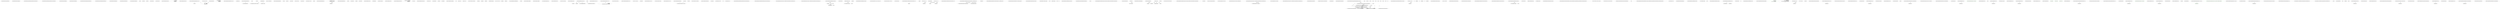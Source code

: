 digraph  {
m1_6 [cluster="Humanizer.Localisation.Formatters.IFormatter.TimeSpanHumanize_Zero()", file="IFormatter.cs", label="Entry Humanizer.Localisation.Formatters.IFormatter.TimeSpanHumanize_Zero()", span="34-34"];
m1_7 [cluster="Humanizer.Localisation.Formatters.IFormatter.TimeSpanHumanize_Zero()", file="IFormatter.cs", label="Exit Humanizer.Localisation.Formatters.IFormatter.TimeSpanHumanize_Zero()", span="34-34"];
m1_4 [cluster="Humanizer.Localisation.Formatters.IFormatter.DateHumanize(Humanizer.Localisation.TimeUnit, Humanizer.Localisation.Tense, int)", file="IFormatter.cs", label="Entry Humanizer.Localisation.Formatters.IFormatter.DateHumanize(Humanizer.Localisation.TimeUnit, Humanizer.Localisation.Tense, int)", span="28-28"];
m1_5 [cluster="Humanizer.Localisation.Formatters.IFormatter.DateHumanize(Humanizer.Localisation.TimeUnit, Humanizer.Localisation.Tense, int)", file="IFormatter.cs", label="Exit Humanizer.Localisation.Formatters.IFormatter.DateHumanize(Humanizer.Localisation.TimeUnit, Humanizer.Localisation.Tense, int)", span="28-28"];
m1_0 [cluster="Humanizer.Localisation.Formatters.IFormatter.DateHumanize_Now()", file="IFormatter.cs", label="Entry Humanizer.Localisation.Formatters.IFormatter.DateHumanize_Now()", span="13-13"];
m1_1 [cluster="Humanizer.Localisation.Formatters.IFormatter.DateHumanize_Now()", file="IFormatter.cs", label="Exit Humanizer.Localisation.Formatters.IFormatter.DateHumanize_Now()", span="13-13"];
m1_8 [cluster="Humanizer.Localisation.Formatters.IFormatter.TimeSpanHumanize(Humanizer.Localisation.TimeUnit, int)", file="IFormatter.cs", label="Entry Humanizer.Localisation.Formatters.IFormatter.TimeSpanHumanize(Humanizer.Localisation.TimeUnit, int)", span="42-42"];
m1_9 [cluster="Humanizer.Localisation.Formatters.IFormatter.TimeSpanHumanize(Humanizer.Localisation.TimeUnit, int)", file="IFormatter.cs", label="Exit Humanizer.Localisation.Formatters.IFormatter.TimeSpanHumanize(Humanizer.Localisation.TimeUnit, int)", span="42-42"];
m1_2 [cluster="Humanizer.Localisation.Formatters.IFormatter.DateHumanize_Never()", file="IFormatter.cs", label="Entry Humanizer.Localisation.Formatters.IFormatter.DateHumanize_Never()", span="19-19"];
m1_3 [cluster="Humanizer.Localisation.Formatters.IFormatter.DateHumanize_Never()", file="IFormatter.cs", label="Exit Humanizer.Localisation.Formatters.IFormatter.DateHumanize_Never()", span="19-19"];
m2_37 [cluster="System.ArgumentNullException.ArgumentNullException(string)", file="MetricNumeralExtensions.cs", label="Entry System.ArgumentNullException.ArgumentNullException(string)", span="0-0"];
m2_38 [cluster="string.Trim()", file="MetricNumeralExtensions.cs", label="Entry string.Trim()", span="0-0"];
m2_47 [cluster="double.Parse(string)", file="MetricNumeralExtensions.cs", label="Entry double.Parse(string)", span="0-0"];
m2_24 [cluster="double.ToString()", file="MetricNumeralExtensions.cs", label="Entry double.ToString()", span="0-0"];
m2_81 [cluster="System.Math.Round(double, int)", file="MetricNumeralExtensions.cs", label="Entry System.Math.Round(double, int)", span="0-0"];
m2_5 [cluster="System.Math.Pow(double, double)", file="MetricNumeralExtensions.cs", label="Entry System.Math.Pow(double, double)", span="0-0"];
m2_11 [cluster="Humanizer.MetricNumeralExtensions.BuildNumber(string, char)", file="MetricNumeralExtensions.cs", label="Entry Humanizer.MetricNumeralExtensions.BuildNumber(string, char)", span="169-169"];
m2_43 [cluster="Humanizer.MetricNumeralExtensions.BuildNumber(string, char)", file="MetricNumeralExtensions.cs", label="return char.IsLetter(last)\r\n				? BuildMetricNumber(input, last)\r\n				: double.Parse(input);", span="171-173"];
m2_44 [cluster="Humanizer.MetricNumeralExtensions.BuildNumber(string, char)", file="MetricNumeralExtensions.cs", label="Exit Humanizer.MetricNumeralExtensions.BuildNumber(string, char)", span="169-169"];
m2_74 [cluster="Humanizer.MetricNumeralExtensions.BuildMetricRepresentation(double, int, bool, bool, int?)", file="MetricNumeralExtensions.cs", label="Entry Humanizer.MetricNumeralExtensions.BuildMetricRepresentation(double, int, bool, bool, int?)", span="228-228"];
m2_75 [cluster="Humanizer.MetricNumeralExtensions.BuildMetricRepresentation(double, int, bool, bool, int?)", file="MetricNumeralExtensions.cs", label="var number = input * Math.Pow(1000, -exponent)", span="230-230"];
m2_76 [cluster="Humanizer.MetricNumeralExtensions.BuildMetricRepresentation(double, int, bool, bool, int?)", file="MetricNumeralExtensions.cs", label="decimals.HasValue", span="231-231"];
m2_77 [cluster="Humanizer.MetricNumeralExtensions.BuildMetricRepresentation(double, int, bool, bool, int?)", file="MetricNumeralExtensions.cs", label="number = Math.Round(number, decimals.Value)", span="232-232"];
m2_78 [cluster="Humanizer.MetricNumeralExtensions.BuildMetricRepresentation(double, int, bool, bool, int?)", file="MetricNumeralExtensions.cs", label="var symbol = Math.Sign(exponent) == 1\r\n				? Symbols[0][exponent - 1]\r\n				: Symbols[1][-exponent - 1]", span="233-235"];
m2_79 [cluster="Humanizer.MetricNumeralExtensions.BuildMetricRepresentation(double, int, bool, bool, int?)", file="MetricNumeralExtensions.cs", label="return number\r\n				+ (hasSpace ? '' '' : string.Empty)\r\n				+ GetUnit(symbol, useSymbol);", span="236-238"];
m2_80 [cluster="Humanizer.MetricNumeralExtensions.BuildMetricRepresentation(double, int, bool, bool, int?)", file="MetricNumeralExtensions.cs", label="Exit Humanizer.MetricNumeralExtensions.BuildMetricRepresentation(double, int, bool, bool, int?)", span="228-228"];
m2_42 [cluster="string.Replace(string, string)", file="MetricNumeralExtensions.cs", label="Entry string.Replace(string, string)", span="0-0"];
m2_10 [cluster="Humanizer.MetricNumeralExtensions.CleanRepresentation(string)", file="MetricNumeralExtensions.cs", label="Entry Humanizer.MetricNumeralExtensions.CleanRepresentation(string)", span="150-150"];
m2_29 [cluster="Humanizer.MetricNumeralExtensions.CleanRepresentation(string)", file="MetricNumeralExtensions.cs", label="input == null", span="152-152"];
m2_30 [cluster="Humanizer.MetricNumeralExtensions.CleanRepresentation(string)", file="MetricNumeralExtensions.cs", label="throw new ArgumentNullException(nameof(input));", span="153-153"];
m2_31 [cluster="Humanizer.MetricNumeralExtensions.CleanRepresentation(string)", file="MetricNumeralExtensions.cs", label="input = input.Trim()", span="155-155"];
m2_32 [cluster="Humanizer.MetricNumeralExtensions.CleanRepresentation(string)", file="MetricNumeralExtensions.cs", label="input = ReplaceNameBySymbol(input)", span="156-156"];
m2_33 [cluster="Humanizer.MetricNumeralExtensions.CleanRepresentation(string)", file="MetricNumeralExtensions.cs", label="input.Length == 0 || input.IsInvalidMetricNumeral()", span="157-157"];
m2_34 [cluster="Humanizer.MetricNumeralExtensions.CleanRepresentation(string)", file="MetricNumeralExtensions.cs", label="throw new ArgumentException(''Empty or invalid Metric string.'', nameof(input));", span="158-158"];
m2_35 [cluster="Humanizer.MetricNumeralExtensions.CleanRepresentation(string)", file="MetricNumeralExtensions.cs", label="return input.Replace('' '', string.Empty);", span="160-160"];
m2_36 [cluster="Humanizer.MetricNumeralExtensions.CleanRepresentation(string)", file="MetricNumeralExtensions.cs", label="Exit Humanizer.MetricNumeralExtensions.CleanRepresentation(string)", span="150-150"];
m2_101 [cluster="Unk.TryParse", file="MetricNumeralExtensions.cs", label="Entry Unk.TryParse", span=""];
m2_53 [cluster="string.Remove(int)", file="MetricNumeralExtensions.cs", label="Entry string.Remove(int)", span="0-0"];
m2_70 [cluster="System.Math.Abs(double)", file="MetricNumeralExtensions.cs", label="Entry System.Math.Abs(double)", span="0-0"];
m2_55 [cluster="System.Func<T, TResult>.Invoke(T)", file="MetricNumeralExtensions.cs", label="Entry System.Func<T, TResult>.Invoke(T)", span="0-0"];
m2_71 [cluster="System.Math.Log10(double)", file="MetricNumeralExtensions.cs", label="Entry System.Math.Log10(double)", span="0-0"];
m2_54 [cluster="System.Collections.Generic.List<T>.Contains(T)", file="MetricNumeralExtensions.cs", label="Entry System.Collections.Generic.List<T>.Contains(T)", span="0-0"];
m2_27 [cluster="Unk.nameof", file="MetricNumeralExtensions.cs", label="Entry Unk.nameof", span=""];
m2_39 [cluster="Humanizer.MetricNumeralExtensions.ReplaceNameBySymbol(string)", file="MetricNumeralExtensions.cs", label="Entry Humanizer.MetricNumeralExtensions.ReplaceNameBySymbol(string)", span="197-197"];
m2_60 [cluster="Humanizer.MetricNumeralExtensions.ReplaceNameBySymbol(string)", file="MetricNumeralExtensions.cs", label="return Names.Aggregate(input, (current, name) =>\r\n				current.Replace(name.Value, name.Key.ToString()));", span="199-200"];
m2_61 [cluster="Humanizer.MetricNumeralExtensions.ReplaceNameBySymbol(string)", file="MetricNumeralExtensions.cs", label="Exit Humanizer.MetricNumeralExtensions.ReplaceNameBySymbol(string)", span="197-197"];
m2_66 [cluster="char.ToString()", file="MetricNumeralExtensions.cs", label="Entry char.ToString()", span="0-0"];
m2_72 [cluster="System.Math.Floor(double)", file="MetricNumeralExtensions.cs", label="Entry System.Math.Floor(double)", span="0-0"];
m2_62 [cluster="Unk.Aggregate", file="MetricNumeralExtensions.cs", label="Entry Unk.Aggregate", span=""];
m2_90 [cluster="System.Math.Sign(double)", file="MetricNumeralExtensions.cs", label="Entry System.Math.Sign(double)", span="0-0"];
m2_6 [cluster="Humanizer.MetricNumeralExtensions.FromMetric(string)", file="MetricNumeralExtensions.cs", label="Entry Humanizer.MetricNumeralExtensions.FromMetric(string)", span="86-86"];
m2_7 [cluster="Humanizer.MetricNumeralExtensions.FromMetric(string)", file="MetricNumeralExtensions.cs", label="input = CleanRepresentation(input)", span="88-88"];
m2_8 [cluster="Humanizer.MetricNumeralExtensions.FromMetric(string)", file="MetricNumeralExtensions.cs", label="return BuildNumber(input, input[input.Length - 1]);", span="89-89"];
m2_9 [cluster="Humanizer.MetricNumeralExtensions.FromMetric(string)", file="MetricNumeralExtensions.cs", label="Exit Humanizer.MetricNumeralExtensions.FromMetric(string)", span="86-86"];
m2_46 [cluster="Humanizer.MetricNumeralExtensions.BuildMetricNumber(string, char)", file="MetricNumeralExtensions.cs", label="Entry Humanizer.MetricNumeralExtensions.BuildMetricNumber(string, char)", span="182-182"];
m2_50 [cluster="Humanizer.MetricNumeralExtensions.BuildMetricNumber(string, char)", file="MetricNumeralExtensions.cs", label="var exponent = Math.Pow(10, Symbols[0].Contains(last)\r\n				? getExponent(Symbols[0])\r\n				: -getExponent(Symbols[1]))", span="186-188"];
m2_51 [cluster="Humanizer.MetricNumeralExtensions.BuildMetricNumber(string, char)", file="MetricNumeralExtensions.cs", label="return number * exponent;", span="189-189"];
m2_52 [cluster="Humanizer.MetricNumeralExtensions.BuildMetricNumber(string, char)", file="MetricNumeralExtensions.cs", label="Exit Humanizer.MetricNumeralExtensions.BuildMetricNumber(string, char)", span="182-182"];
m2_15 [cluster="double.ToMetric(bool, bool, int?)", file="MetricNumeralExtensions.cs", label="Entry double.ToMetric(bool, bool, int?)", span="135-135"];
m2_40 [cluster="string.IsInvalidMetricNumeral()", file="MetricNumeralExtensions.cs", label="Entry string.IsInvalidMetricNumeral()", span="275-275"];
m2_45 [cluster="char.IsLetter(char)", file="MetricNumeralExtensions.cs", label="Entry char.IsLetter(char)", span="0-0"];
m2_25 [cluster="double.IsOutOfRange()", file="MetricNumeralExtensions.cs", label="Entry double.IsOutOfRange()", span="257-257"];
m2_0 [cluster="Humanizer.MetricNumeralExtensions.MetricNumeralExtensions()", file="MetricNumeralExtensions.cs", label="Entry Humanizer.MetricNumeralExtensions.MetricNumeralExtensions()", span="38-38"];
m2_1 [cluster="Humanizer.MetricNumeralExtensions.MetricNumeralExtensions()", file="MetricNumeralExtensions.cs", label="int limit = 27", span="40-40"];
m2_2 [cluster="Humanizer.MetricNumeralExtensions.MetricNumeralExtensions()", file="MetricNumeralExtensions.cs", label="BigLimit = Math.Pow(10, limit)", span="41-41"];
m2_3 [cluster="Humanizer.MetricNumeralExtensions.MetricNumeralExtensions()", file="MetricNumeralExtensions.cs", label="SmallLimit = Math.Pow(10, -limit)", span="42-42"];
m2_4 [cluster="Humanizer.MetricNumeralExtensions.MetricNumeralExtensions()", file="MetricNumeralExtensions.cs", label="Exit Humanizer.MetricNumeralExtensions.MetricNumeralExtensions()", span="38-38"];
m2_92 [cluster="lambda expression", file="MetricNumeralExtensions.cs", label="Entry lambda expression", span="259-259"];
m2_56 [cluster="lambda expression", file="MetricNumeralExtensions.cs", label="Entry lambda expression", span="184-184"];
m2_58 [cluster="lambda expression", file="MetricNumeralExtensions.cs", label="Exit lambda expression", span="184-184"];
m2_63 [cluster="lambda expression", file="MetricNumeralExtensions.cs", label="Entry lambda expression", span="199-200"];
m2_64 [cluster="lambda expression", file="MetricNumeralExtensions.cs", label="current.Replace(name.Value, name.Key.ToString())", span="200-200"];
m2_65 [cluster="lambda expression", file="MetricNumeralExtensions.cs", label="Exit lambda expression", span="199-200"];
m2_94 [cluster="lambda expression", file="MetricNumeralExtensions.cs", label="Exit lambda expression", span="259-259"];
m2_26 [cluster="System.ArgumentOutOfRangeException.ArgumentOutOfRangeException(string)", file="MetricNumeralExtensions.cs", label="Entry System.ArgumentOutOfRangeException.ArgumentOutOfRangeException(string)", span="0-0"];
m2_73 [cluster="int.Equals(int)", file="MetricNumeralExtensions.cs", label="Entry int.Equals(int)", span="0-0"];
m2_86 [cluster="Humanizer.MetricNumeralExtensions.IsOutOfRange(double)", file="MetricNumeralExtensions.cs", label="Entry Humanizer.MetricNumeralExtensions.IsOutOfRange(double)", span="257-257"];
m2_89 [cluster="Humanizer.MetricNumeralExtensions.IsOutOfRange(double)", file="MetricNumeralExtensions.cs", label="Exit Humanizer.MetricNumeralExtensions.IsOutOfRange(double)", span="257-257"];
m2_41 [cluster="System.ArgumentException.ArgumentException(string, string)", file="MetricNumeralExtensions.cs", label="Entry System.ArgumentException.ArgumentException(string, string)", span="0-0"];
m2_83 [cluster="Humanizer.MetricNumeralExtensions.GetUnit(char, bool)", file="MetricNumeralExtensions.cs", label="Entry Humanizer.MetricNumeralExtensions.GetUnit(char, bool)", span="247-247"];
m2_84 [cluster="Humanizer.MetricNumeralExtensions.GetUnit(char, bool)", file="MetricNumeralExtensions.cs", label="return useSymbol ? symbol.ToString() : Names[symbol];", span="249-249"];
m2_85 [cluster="Humanizer.MetricNumeralExtensions.GetUnit(char, bool)", file="MetricNumeralExtensions.cs", label="Exit Humanizer.MetricNumeralExtensions.GetUnit(char, bool)", span="247-247"];
m2_16 [cluster="Humanizer.MetricNumeralExtensions.ToMetric(double, bool, bool, int?)", file="MetricNumeralExtensions.cs", label="Entry Humanizer.MetricNumeralExtensions.ToMetric(double, bool, bool, int?)", span="135-135"];
m2_17 [cluster="Humanizer.MetricNumeralExtensions.ToMetric(double, bool, bool, int?)", file="MetricNumeralExtensions.cs", label="input.Equals(0)", span="137-137"];
m2_18 [cluster="Humanizer.MetricNumeralExtensions.ToMetric(double, bool, bool, int?)", file="MetricNumeralExtensions.cs", label="return input.ToString();", span="138-138"];
m2_19 [cluster="Humanizer.MetricNumeralExtensions.ToMetric(double, bool, bool, int?)", file="MetricNumeralExtensions.cs", label="input.IsOutOfRange()", span="139-139"];
m2_20 [cluster="Humanizer.MetricNumeralExtensions.ToMetric(double, bool, bool, int?)", file="MetricNumeralExtensions.cs", label="throw new ArgumentOutOfRangeException(nameof(input));", span="140-140"];
m2_21 [cluster="Humanizer.MetricNumeralExtensions.ToMetric(double, bool, bool, int?)", file="MetricNumeralExtensions.cs", label="return BuildRepresentation(input, hasSpace, useSymbol, decimals);", span="142-142"];
m2_22 [cluster="Humanizer.MetricNumeralExtensions.ToMetric(double, bool, bool, int?)", file="MetricNumeralExtensions.cs", label="Exit Humanizer.MetricNumeralExtensions.ToMetric(double, bool, bool, int?)", span="135-135"];
m2_28 [cluster="Humanizer.MetricNumeralExtensions.BuildRepresentation(double, bool, bool, int?)", file="MetricNumeralExtensions.cs", label="Entry Humanizer.MetricNumeralExtensions.BuildRepresentation(double, bool, bool, int?)", span="211-211"];
m2_67 [cluster="Humanizer.MetricNumeralExtensions.BuildRepresentation(double, bool, bool, int?)", file="MetricNumeralExtensions.cs", label="var exponent = (int)Math.Floor(Math.Log10(Math.Abs(input)) / 3)", span="213-213"];
m2_68 [cluster="Humanizer.MetricNumeralExtensions.BuildRepresentation(double, bool, bool, int?)", file="MetricNumeralExtensions.cs", label="return exponent.Equals(0)\r\n				? input.ToString()\r\n				: BuildMetricRepresentation(input, exponent, hasSpace, useSymbol, decimals);", span="214-216"];
m2_69 [cluster="Humanizer.MetricNumeralExtensions.BuildRepresentation(double, bool, bool, int?)", file="MetricNumeralExtensions.cs", label="Exit Humanizer.MetricNumeralExtensions.BuildRepresentation(double, bool, bool, int?)", span="211-211"];
m2_91 [cluster="System.Func<T1, T2, TResult>.Invoke(T1, T2)", file="MetricNumeralExtensions.cs", label="Entry System.Func<T1, T2, TResult>.Invoke(T1, T2)", span="0-0"];
m2_23 [cluster="double.Equals(double)", file="MetricNumeralExtensions.cs", label="Entry double.Equals(double)", span="0-0"];
m2_12 [cluster="Humanizer.MetricNumeralExtensions.ToMetric(int, bool, bool, int?)", file="MetricNumeralExtensions.cs", label="Entry Humanizer.MetricNumeralExtensions.ToMetric(int, bool, bool, int?)", span="111-111"];
m2_13 [cluster="Humanizer.MetricNumeralExtensions.ToMetric(int, bool, bool, int?)", file="MetricNumeralExtensions.cs", label="return ((double)input).ToMetric(hasSpace, useSymbol, decimals);", span="113-113"];
m2_14 [cluster="Humanizer.MetricNumeralExtensions.ToMetric(int, bool, bool, int?)", file="MetricNumeralExtensions.cs", label="Exit Humanizer.MetricNumeralExtensions.ToMetric(int, bool, bool, int?)", span="111-111"];
m2_95 [cluster="Humanizer.MetricNumeralExtensions.IsInvalidMetricNumeral(string)", file="MetricNumeralExtensions.cs", label="Entry Humanizer.MetricNumeralExtensions.IsInvalidMetricNumeral(string)", span="275-275"];
m2_96 [cluster="Humanizer.MetricNumeralExtensions.IsInvalidMetricNumeral(string)", file="MetricNumeralExtensions.cs", label="var index = input.Length - 1", span="277-277"];
m2_97 [cluster="Humanizer.MetricNumeralExtensions.IsInvalidMetricNumeral(string)", file="MetricNumeralExtensions.cs", label="var last = input[index]", span="278-278"];
m2_99 [cluster="Humanizer.MetricNumeralExtensions.IsInvalidMetricNumeral(string)", file="MetricNumeralExtensions.cs", label="return !double.TryParse(isSymbol ? input.Remove(index) : input, out var number);", span="280-280"];
m2_98 [cluster="Humanizer.MetricNumeralExtensions.IsInvalidMetricNumeral(string)", file="MetricNumeralExtensions.cs", label="var isSymbol = Symbols[0].Contains(last) || Symbols[1].Contains(last)", span="279-279"];
m2_100 [cluster="Humanizer.MetricNumeralExtensions.IsInvalidMetricNumeral(string)", file="MetricNumeralExtensions.cs", label="Exit Humanizer.MetricNumeralExtensions.IsInvalidMetricNumeral(string)", span="275-275"];
m2_82 [cluster="System.Math.Sign(int)", file="MetricNumeralExtensions.cs", label="Entry System.Math.Sign(int)", span="0-0"];
m2_59 [cluster="System.Collections.Generic.List<T>.IndexOf(T)", file="MetricNumeralExtensions.cs", label="Entry System.Collections.Generic.List<T>.IndexOf(T)", span="0-0"];
m2_102 [file="MetricNumeralExtensions.cs", label=char, span=""];
m2_103 [file="MetricNumeralExtensions.cs", label=double, span=""];
m4_27 [cluster="System.Collections.Generic.List<T>.List()", file="TimeSpanHumanizeExtensions.cs", label="Entry System.Collections.Generic.List<T>.List()", span="0-0"];
m4_45 [cluster="Humanizer.TimeSpanHumanizeExtensions.BuildFormatTimePart(Humanizer.Localisation.Formatters.IFormatter, Humanizer.Localisation.TimeUnit, int)", file="TimeSpanHumanizeExtensions.cs", label="Entry Humanizer.TimeSpanHumanizeExtensions.BuildFormatTimePart(Humanizer.Localisation.Formatters.IFormatter, Humanizer.Localisation.TimeUnit, int)", span="178-178"];
m4_94 [cluster="Humanizer.TimeSpanHumanizeExtensions.BuildFormatTimePart(Humanizer.Localisation.Formatters.IFormatter, Humanizer.Localisation.TimeUnit, int)", file="TimeSpanHumanizeExtensions.cs", label="Exit Humanizer.TimeSpanHumanizeExtensions.BuildFormatTimePart(Humanizer.Localisation.Formatters.IFormatter, Humanizer.Localisation.TimeUnit, int)", span="178-178"];
m4_0 [cluster="Humanizer.TimeSpanHumanizeExtensions.Humanize(System.TimeSpan, int, System.Globalization.CultureInfo, Humanizer.Localisation.TimeUnit, Humanizer.Localisation.TimeUnit, string)", file="TimeSpanHumanizeExtensions.cs", label="Entry Humanizer.TimeSpanHumanizeExtensions.Humanize(System.TimeSpan, int, System.Globalization.CultureInfo, Humanizer.Localisation.TimeUnit, Humanizer.Localisation.TimeUnit, string)", span="29-29"];
m4_2 [cluster="Humanizer.TimeSpanHumanizeExtensions.Humanize(System.TimeSpan, int, System.Globalization.CultureInfo, Humanizer.Localisation.TimeUnit, Humanizer.Localisation.TimeUnit, string)", file="TimeSpanHumanizeExtensions.cs", label="Exit Humanizer.TimeSpanHumanizeExtensions.Humanize(System.TimeSpan, int, System.Globalization.CultureInfo, Humanizer.Localisation.TimeUnit, Humanizer.Localisation.TimeUnit, string)", span="29-29"];
m4_66 [cluster="Humanizer.TimeSpanHumanizeExtensions.GetSpecialCaseDaysAsInteger(System.TimeSpan, bool)", file="TimeSpanHumanizeExtensions.cs", label="Entry Humanizer.TimeSpanHumanizeExtensions.GetSpecialCaseDaysAsInteger(System.TimeSpan, bool)", span="147-147"];
m4_81 [cluster="Humanizer.TimeSpanHumanizeExtensions.GetSpecialCaseDaysAsInteger(System.TimeSpan, bool)", file="TimeSpanHumanizeExtensions.cs", label=isTimeUnitToGetTheMaximumTimeUnit, span="149-149"];
m4_82 [cluster="Humanizer.TimeSpanHumanizeExtensions.GetSpecialCaseDaysAsInteger(System.TimeSpan, bool)", file="TimeSpanHumanizeExtensions.cs", label="return timespan.Days;", span="151-151"];
m4_83 [cluster="Humanizer.TimeSpanHumanizeExtensions.GetSpecialCaseDaysAsInteger(System.TimeSpan, bool)", file="TimeSpanHumanizeExtensions.cs", label="timespan.Days < _daysInAMonth", span="153-153"];
m4_84 [cluster="Humanizer.TimeSpanHumanizeExtensions.GetSpecialCaseDaysAsInteger(System.TimeSpan, bool)", file="TimeSpanHumanizeExtensions.cs", label="var remainingDays = timespan.Days % _daysInAWeek", span="155-155"];
m4_86 [cluster="Humanizer.TimeSpanHumanizeExtensions.GetSpecialCaseDaysAsInteger(System.TimeSpan, bool)", file="TimeSpanHumanizeExtensions.cs", label="return (int)((double)timespan.Days % _daysInAMonth);", span="158-158"];
m4_85 [cluster="Humanizer.TimeSpanHumanizeExtensions.GetSpecialCaseDaysAsInteger(System.TimeSpan, bool)", file="TimeSpanHumanizeExtensions.cs", label="return remainingDays;", span="156-156"];
m4_87 [cluster="Humanizer.TimeSpanHumanizeExtensions.GetSpecialCaseDaysAsInteger(System.TimeSpan, bool)", file="TimeSpanHumanizeExtensions.cs", label="Exit Humanizer.TimeSpanHumanizeExtensions.GetSpecialCaseDaysAsInteger(System.TimeSpan, bool)", span="147-147"];
m4_101 [cluster="System.Collections.Generic.IEnumerable<TSource>.Count<TSource>(System.Func<TSource, bool>)", file="TimeSpanHumanizeExtensions.cs", label="Entry System.Collections.Generic.IEnumerable<TSource>.Count<TSource>(System.Func<TSource, bool>)", span="0-0"];
m4_37 [cluster="System.Collections.Generic.IEnumerable<TSource>.Reverse<TSource>()", file="TimeSpanHumanizeExtensions.cs", label="Entry System.Collections.Generic.IEnumerable<TSource>.Reverse<TSource>()", span="0-0"];
m4_36 [cluster="System.Enum.GetValues(System.Type)", file="TimeSpanHumanizeExtensions.cs", label="Entry System.Enum.GetValues(System.Type)", span="0-0"];
m4_9 [cluster="Humanizer.TimeSpanHumanizeExtensions.SetPrecisionOfTimeSpan(System.Collections.Generic.IEnumerable<string>, int, bool)", file="TimeSpanHumanizeExtensions.cs", label="Entry Humanizer.TimeSpanHumanizeExtensions.SetPrecisionOfTimeSpan(System.Collections.Generic.IEnumerable<string>, int, bool)", span="196-196"];
m4_105 [cluster="Humanizer.TimeSpanHumanizeExtensions.SetPrecisionOfTimeSpan(System.Collections.Generic.IEnumerable<string>, int, bool)", file="TimeSpanHumanizeExtensions.cs", label="!countEmptyUnits", span="198-198"];
m4_106 [cluster="Humanizer.TimeSpanHumanizeExtensions.SetPrecisionOfTimeSpan(System.Collections.Generic.IEnumerable<string>, int, bool)", file="TimeSpanHumanizeExtensions.cs", label="timeParts = timeParts.Where(x => x != null)", span="199-199"];
m4_107 [cluster="Humanizer.TimeSpanHumanizeExtensions.SetPrecisionOfTimeSpan(System.Collections.Generic.IEnumerable<string>, int, bool)", file="TimeSpanHumanizeExtensions.cs", label="timeParts = timeParts.Take(precision)", span="200-200"];
m4_108 [cluster="Humanizer.TimeSpanHumanizeExtensions.SetPrecisionOfTimeSpan(System.Collections.Generic.IEnumerable<string>, int, bool)", file="TimeSpanHumanizeExtensions.cs", label=countEmptyUnits, span="201-201"];
m4_109 [cluster="Humanizer.TimeSpanHumanizeExtensions.SetPrecisionOfTimeSpan(System.Collections.Generic.IEnumerable<string>, int, bool)", file="TimeSpanHumanizeExtensions.cs", label="timeParts = timeParts.Where(x => x != null)", span="202-202"];
m4_110 [cluster="Humanizer.TimeSpanHumanizeExtensions.SetPrecisionOfTimeSpan(System.Collections.Generic.IEnumerable<string>, int, bool)", file="TimeSpanHumanizeExtensions.cs", label="return timeParts;", span="204-204"];
m4_111 [cluster="Humanizer.TimeSpanHumanizeExtensions.SetPrecisionOfTimeSpan(System.Collections.Generic.IEnumerable<string>, int, bool)", file="TimeSpanHumanizeExtensions.cs", label="Exit Humanizer.TimeSpanHumanizeExtensions.SetPrecisionOfTimeSpan(System.Collections.Generic.IEnumerable<string>, int, bool)", span="196-196"];
m4_10 [cluster="Humanizer.TimeSpanHumanizeExtensions.ConcatenateTimeSpanParts(System.Collections.Generic.IEnumerable<string>, System.Globalization.CultureInfo, string)", file="TimeSpanHumanizeExtensions.cs", label="Entry Humanizer.TimeSpanHumanizeExtensions.ConcatenateTimeSpanParts(System.Collections.Generic.IEnumerable<string>, System.Globalization.CultureInfo, string)", span="207-207"];
m4_120 [cluster="Humanizer.TimeSpanHumanizeExtensions.ConcatenateTimeSpanParts(System.Collections.Generic.IEnumerable<string>, System.Globalization.CultureInfo, string)", file="TimeSpanHumanizeExtensions.cs", label="collectionSeparator == null", span="209-209"];
m4_121 [cluster="Humanizer.TimeSpanHumanizeExtensions.ConcatenateTimeSpanParts(System.Collections.Generic.IEnumerable<string>, System.Globalization.CultureInfo, string)", file="TimeSpanHumanizeExtensions.cs", label="return Configurator.CollectionFormatters.ResolveForCulture(culture).Humanize(timeSpanParts);", span="211-211"];
m4_122 [cluster="Humanizer.TimeSpanHumanizeExtensions.ConcatenateTimeSpanParts(System.Collections.Generic.IEnumerable<string>, System.Globalization.CultureInfo, string)", file="TimeSpanHumanizeExtensions.cs", label="return string.Join(collectionSeparator, timeSpanParts);", span="214-214"];
m4_123 [cluster="Humanizer.TimeSpanHumanizeExtensions.ConcatenateTimeSpanParts(System.Collections.Generic.IEnumerable<string>, System.Globalization.CultureInfo, string)", file="TimeSpanHumanizeExtensions.cs", label="Exit Humanizer.TimeSpanHumanizeExtensions.ConcatenateTimeSpanParts(System.Collections.Generic.IEnumerable<string>, System.Globalization.CultureInfo, string)", span="207-207"];
m4_125 [cluster="Humanizer.Localisation.CollectionFormatters.ICollectionFormatter.Humanize<T>(System.Collections.Generic.IEnumerable<T>)", file="TimeSpanHumanizeExtensions.cs", label="Entry Humanizer.Localisation.CollectionFormatters.ICollectionFormatter.Humanize<T>(System.Collections.Generic.IEnumerable<T>)", span="14-14"];
m4_67 [cluster="Humanizer.TimeSpanHumanizeExtensions.GetSpecialCaseWeeksAsInteger(System.TimeSpan, bool)", file="TimeSpanHumanizeExtensions.cs", label="Entry Humanizer.TimeSpanHumanizeExtensions.GetSpecialCaseWeeksAsInteger(System.TimeSpan, bool)", span="138-138"];
m4_77 [cluster="Humanizer.TimeSpanHumanizeExtensions.GetSpecialCaseWeeksAsInteger(System.TimeSpan, bool)", file="TimeSpanHumanizeExtensions.cs", label="isTimeUnitToGetTheMaximumTimeUnit || timespan.Days < _daysInAMonth", span="140-140"];
m4_78 [cluster="Humanizer.TimeSpanHumanizeExtensions.GetSpecialCaseWeeksAsInteger(System.TimeSpan, bool)", file="TimeSpanHumanizeExtensions.cs", label="return timespan.Days / _daysInAWeek;", span="142-142"];
m4_79 [cluster="Humanizer.TimeSpanHumanizeExtensions.GetSpecialCaseWeeksAsInteger(System.TimeSpan, bool)", file="TimeSpanHumanizeExtensions.cs", label="return 0;", span="144-144"];
m4_80 [cluster="Humanizer.TimeSpanHumanizeExtensions.GetSpecialCaseWeeksAsInteger(System.TimeSpan, bool)", file="TimeSpanHumanizeExtensions.cs", label="Exit Humanizer.TimeSpanHumanizeExtensions.GetSpecialCaseWeeksAsInteger(System.TimeSpan, bool)", span="138-138"];
m4_96 [cluster="Humanizer.Localisation.Formatters.IFormatter.TimeSpanHumanize(Humanizer.Localisation.TimeUnit, int)", file="TimeSpanHumanizeExtensions.cs", label="Entry Humanizer.Localisation.Formatters.IFormatter.TimeSpanHumanize(Humanizer.Localisation.TimeUnit, int)", span="42-42"];
m4_112 [cluster="Unk.Where", file="TimeSpanHumanizeExtensions.cs", label="Entry Unk.Where", span=""];
m4_8 [cluster="Humanizer.TimeSpanHumanizeExtensions.CreateTheTimePartsWithUpperAndLowerLimits(System.TimeSpan, System.Globalization.CultureInfo, Humanizer.Localisation.TimeUnit, Humanizer.Localisation.TimeUnit)", file="TimeSpanHumanizeExtensions.cs", label="Entry Humanizer.TimeSpanHumanizeExtensions.CreateTheTimePartsWithUpperAndLowerLimits(System.TimeSpan, System.Globalization.CultureInfo, Humanizer.Localisation.TimeUnit, Humanizer.Localisation.TimeUnit)", span="53-53"];
m4_11 [cluster="Humanizer.TimeSpanHumanizeExtensions.CreateTheTimePartsWithUpperAndLowerLimits(System.TimeSpan, System.Globalization.CultureInfo, Humanizer.Localisation.TimeUnit, Humanizer.Localisation.TimeUnit)", file="TimeSpanHumanizeExtensions.cs", label="var cultureFormatter = Configurator.GetFormatter(culture)", span="55-55"];
m4_12 [cluster="Humanizer.TimeSpanHumanizeExtensions.CreateTheTimePartsWithUpperAndLowerLimits(System.TimeSpan, System.Globalization.CultureInfo, Humanizer.Localisation.TimeUnit, Humanizer.Localisation.TimeUnit)", file="TimeSpanHumanizeExtensions.cs", label="var firstValueFound = false", span="56-56"];
m4_21 [cluster="Humanizer.TimeSpanHumanizeExtensions.CreateTheTimePartsWithUpperAndLowerLimits(System.TimeSpan, System.Globalization.CultureInfo, Humanizer.Localisation.TimeUnit, Humanizer.Localisation.TimeUnit)", file="TimeSpanHumanizeExtensions.cs", label="var noTimeValueCultureFarmated = cultureFormatter.TimeSpanHumanize_Zero()", span="72-72"];
m4_13 [cluster="Humanizer.TimeSpanHumanizeExtensions.CreateTheTimePartsWithUpperAndLowerLimits(System.TimeSpan, System.Globalization.CultureInfo, Humanizer.Localisation.TimeUnit, Humanizer.Localisation.TimeUnit)", file="TimeSpanHumanizeExtensions.cs", label="var timeUnitsEnumTypes = GetEnumTypesForTimeUnit()", span="57-57"];
m4_17 [cluster="Humanizer.TimeSpanHumanizeExtensions.CreateTheTimePartsWithUpperAndLowerLimits(System.TimeSpan, System.Globalization.CultureInfo, Humanizer.Localisation.TimeUnit, Humanizer.Localisation.TimeUnit)", file="TimeSpanHumanizeExtensions.cs", label="timepart != null || firstValueFound", span="64-64"];
m4_14 [cluster="Humanizer.TimeSpanHumanizeExtensions.CreateTheTimePartsWithUpperAndLowerLimits(System.TimeSpan, System.Globalization.CultureInfo, Humanizer.Localisation.TimeUnit, Humanizer.Localisation.TimeUnit)", file="TimeSpanHumanizeExtensions.cs", label="var timeParts = new List<string>()", span="58-58"];
m4_15 [cluster="Humanizer.TimeSpanHumanizeExtensions.CreateTheTimePartsWithUpperAndLowerLimits(System.TimeSpan, System.Globalization.CultureInfo, Humanizer.Localisation.TimeUnit, Humanizer.Localisation.TimeUnit)", file="TimeSpanHumanizeExtensions.cs", label=timeUnitsEnumTypes, span="60-60"];
m4_19 [cluster="Humanizer.TimeSpanHumanizeExtensions.CreateTheTimePartsWithUpperAndLowerLimits(System.TimeSpan, System.Globalization.CultureInfo, Humanizer.Localisation.TimeUnit, Humanizer.Localisation.TimeUnit)", file="TimeSpanHumanizeExtensions.cs", label="timeParts.Add(timepart)", span="67-67"];
m4_20 [cluster="Humanizer.TimeSpanHumanizeExtensions.CreateTheTimePartsWithUpperAndLowerLimits(System.TimeSpan, System.Globalization.CultureInfo, Humanizer.Localisation.TimeUnit, Humanizer.Localisation.TimeUnit)", file="TimeSpanHumanizeExtensions.cs", label="IsContainingOnlyNullValue(timeParts)", span="70-70"];
m4_23 [cluster="Humanizer.TimeSpanHumanizeExtensions.CreateTheTimePartsWithUpperAndLowerLimits(System.TimeSpan, System.Globalization.CultureInfo, Humanizer.Localisation.TimeUnit, Humanizer.Localisation.TimeUnit)", file="TimeSpanHumanizeExtensions.cs", label="return timeParts;", span="75-75"];
m4_18 [cluster="Humanizer.TimeSpanHumanizeExtensions.CreateTheTimePartsWithUpperAndLowerLimits(System.TimeSpan, System.Globalization.CultureInfo, Humanizer.Localisation.TimeUnit, Humanizer.Localisation.TimeUnit)", file="TimeSpanHumanizeExtensions.cs", label="firstValueFound = true", span="66-66"];
m4_22 [cluster="Humanizer.TimeSpanHumanizeExtensions.CreateTheTimePartsWithUpperAndLowerLimits(System.TimeSpan, System.Globalization.CultureInfo, Humanizer.Localisation.TimeUnit, Humanizer.Localisation.TimeUnit)", file="TimeSpanHumanizeExtensions.cs", label="timeParts = CreateTimePartsWithNoTimeValue(noTimeValueCultureFarmated)", span="73-73"];
m4_24 [cluster="Humanizer.TimeSpanHumanizeExtensions.CreateTheTimePartsWithUpperAndLowerLimits(System.TimeSpan, System.Globalization.CultureInfo, Humanizer.Localisation.TimeUnit, Humanizer.Localisation.TimeUnit)", file="TimeSpanHumanizeExtensions.cs", label="Exit Humanizer.TimeSpanHumanizeExtensions.CreateTheTimePartsWithUpperAndLowerLimits(System.TimeSpan, System.Globalization.CultureInfo, Humanizer.Localisation.TimeUnit, Humanizer.Localisation.TimeUnit)", span="53-53"];
m4_95 [cluster="System.Math.Abs(int)", file="TimeSpanHumanizeExtensions.cs", label="Entry System.Math.Abs(int)", span="0-0"];
m4_126 [cluster="string.Join(string, System.Collections.Generic.IEnumerable<string>)", file="TimeSpanHumanizeExtensions.cs", label="Entry string.Join(string, System.Collections.Generic.IEnumerable<string>)", span="0-0"];
m4_113 [cluster="System.Collections.Generic.IEnumerable<TSource>.Take<TSource>(int)", file="TimeSpanHumanizeExtensions.cs", label="Entry System.Collections.Generic.IEnumerable<TSource>.Take<TSource>(int)", span="0-0"];
m4_124 [cluster="Humanizer.Configuration.LocaliserRegistry<TLocaliser>.ResolveForCulture(System.Globalization.CultureInfo)", file="TimeSpanHumanizeExtensions.cs", label="Entry Humanizer.Configuration.LocaliserRegistry<TLocaliser>.ResolveForCulture(System.Globalization.CultureInfo)", span="46-46"];
m4_3 [cluster="Humanizer.TimeSpanHumanizeExtensions.Humanize(System.TimeSpan, int, bool, System.Globalization.CultureInfo, Humanizer.Localisation.TimeUnit, Humanizer.Localisation.TimeUnit, string)", file="TimeSpanHumanizeExtensions.cs", label="Entry Humanizer.TimeSpanHumanizeExtensions.Humanize(System.TimeSpan, int, bool, System.Globalization.CultureInfo, Humanizer.Localisation.TimeUnit, Humanizer.Localisation.TimeUnit, string)", span="45-45"];
m4_5 [cluster="Humanizer.TimeSpanHumanizeExtensions.Humanize(System.TimeSpan, int, bool, System.Globalization.CultureInfo, Humanizer.Localisation.TimeUnit, Humanizer.Localisation.TimeUnit, string)", file="TimeSpanHumanizeExtensions.cs", label="timeParts = SetPrecisionOfTimeSpan(timeParts, precision, countEmptyUnits)", span="48-48"];
m4_6 [cluster="Humanizer.TimeSpanHumanizeExtensions.Humanize(System.TimeSpan, int, bool, System.Globalization.CultureInfo, Humanizer.Localisation.TimeUnit, Humanizer.Localisation.TimeUnit, string)", file="TimeSpanHumanizeExtensions.cs", label="return ConcatenateTimeSpanParts(timeParts, culture, collectionSeparator);", span="50-50"];
m4_7 [cluster="Humanizer.TimeSpanHumanizeExtensions.Humanize(System.TimeSpan, int, bool, System.Globalization.CultureInfo, Humanizer.Localisation.TimeUnit, Humanizer.Localisation.TimeUnit, string)", file="TimeSpanHumanizeExtensions.cs", label="Exit Humanizer.TimeSpanHumanizeExtensions.Humanize(System.TimeSpan, int, bool, System.Globalization.CultureInfo, Humanizer.Localisation.TimeUnit, Humanizer.Localisation.TimeUnit, string)", span="45-45"];
m4_26 [cluster="Humanizer.TimeSpanHumanizeExtensions.GetEnumTypesForTimeUnit()", file="TimeSpanHumanizeExtensions.cs", label="Entry Humanizer.TimeSpanHumanizeExtensions.GetEnumTypesForTimeUnit()", span="78-78"];
m4_33 [cluster="Humanizer.TimeSpanHumanizeExtensions.GetEnumTypesForTimeUnit()", file="TimeSpanHumanizeExtensions.cs", label="var enumTypeEnumerator = (IEnumerable<TimeUnit>)Enum.GetValues(typeof(TimeUnit))", span="80-80"];
m4_34 [cluster="Humanizer.TimeSpanHumanizeExtensions.GetEnumTypesForTimeUnit()", file="TimeSpanHumanizeExtensions.cs", label="return enumTypeEnumerator.Reverse();", span="81-81"];
m4_35 [cluster="Humanizer.TimeSpanHumanizeExtensions.GetEnumTypesForTimeUnit()", file="TimeSpanHumanizeExtensions.cs", label="Exit Humanizer.TimeSpanHumanizeExtensions.GetEnumTypesForTimeUnit()", span="78-78"];
m4_44 [cluster="Humanizer.TimeSpanHumanizeExtensions.GetTimeUnitNumericalValue(Humanizer.Localisation.TimeUnit, System.TimeSpan, bool)", file="TimeSpanHumanizeExtensions.cs", label="Entry Humanizer.TimeSpanHumanizeExtensions.GetTimeUnitNumericalValue(Humanizer.Localisation.TimeUnit, System.TimeSpan, bool)", span="95-95"];
m4_46 [cluster="Humanizer.TimeSpanHumanizeExtensions.GetTimeUnitNumericalValue(Humanizer.Localisation.TimeUnit, System.TimeSpan, bool)", file="TimeSpanHumanizeExtensions.cs", label=timeUnitToGet, span="97-97"];
m4_48 [cluster="Humanizer.TimeSpanHumanizeExtensions.GetTimeUnitNumericalValue(Humanizer.Localisation.TimeUnit, System.TimeSpan, bool)", file="TimeSpanHumanizeExtensions.cs", label="return GetNormalCaseTimeAsInteger(timespan.Milliseconds, timespan.TotalMilliseconds, isTimeUnitToGetTheMaximumTimeUnit);", span="100-100"];
m4_50 [cluster="Humanizer.TimeSpanHumanizeExtensions.GetTimeUnitNumericalValue(Humanizer.Localisation.TimeUnit, System.TimeSpan, bool)", file="TimeSpanHumanizeExtensions.cs", label="return GetNormalCaseTimeAsInteger(timespan.Seconds, timespan.TotalSeconds, isTimeUnitToGetTheMaximumTimeUnit);", span="102-102"];
m4_52 [cluster="Humanizer.TimeSpanHumanizeExtensions.GetTimeUnitNumericalValue(Humanizer.Localisation.TimeUnit, System.TimeSpan, bool)", file="TimeSpanHumanizeExtensions.cs", label="return GetNormalCaseTimeAsInteger(timespan.Minutes, timespan.TotalMinutes, isTimeUnitToGetTheMaximumTimeUnit);", span="104-104"];
m4_54 [cluster="Humanizer.TimeSpanHumanizeExtensions.GetTimeUnitNumericalValue(Humanizer.Localisation.TimeUnit, System.TimeSpan, bool)", file="TimeSpanHumanizeExtensions.cs", label="return GetNormalCaseTimeAsInteger(timespan.Hours, timespan.TotalHours, isTimeUnitToGetTheMaximumTimeUnit);", span="106-106"];
m4_56 [cluster="Humanizer.TimeSpanHumanizeExtensions.GetTimeUnitNumericalValue(Humanizer.Localisation.TimeUnit, System.TimeSpan, bool)", file="TimeSpanHumanizeExtensions.cs", label="return GetSpecialCaseDaysAsInteger(timespan, isTimeUnitToGetTheMaximumTimeUnit);", span="108-108"];
m4_58 [cluster="Humanizer.TimeSpanHumanizeExtensions.GetTimeUnitNumericalValue(Humanizer.Localisation.TimeUnit, System.TimeSpan, bool)", file="TimeSpanHumanizeExtensions.cs", label="return GetSpecialCaseWeeksAsInteger(timespan, isTimeUnitToGetTheMaximumTimeUnit);", span="110-110"];
m4_60 [cluster="Humanizer.TimeSpanHumanizeExtensions.GetTimeUnitNumericalValue(Humanizer.Localisation.TimeUnit, System.TimeSpan, bool)", file="TimeSpanHumanizeExtensions.cs", label="return GetSpecialCaseMonthAsInteger(timespan, isTimeUnitToGetTheMaximumTimeUnit);", span="112-112"];
m4_47 [cluster="Humanizer.TimeSpanHumanizeExtensions.GetTimeUnitNumericalValue(Humanizer.Localisation.TimeUnit, System.TimeSpan, bool)", file="TimeSpanHumanizeExtensions.cs", label="TimeUnit.Millisecond", span="99-99"];
m4_49 [cluster="Humanizer.TimeSpanHumanizeExtensions.GetTimeUnitNumericalValue(Humanizer.Localisation.TimeUnit, System.TimeSpan, bool)", file="TimeSpanHumanizeExtensions.cs", label="TimeUnit.Second", span="101-101"];
m4_51 [cluster="Humanizer.TimeSpanHumanizeExtensions.GetTimeUnitNumericalValue(Humanizer.Localisation.TimeUnit, System.TimeSpan, bool)", file="TimeSpanHumanizeExtensions.cs", label="TimeUnit.Minute", span="103-103"];
m4_53 [cluster="Humanizer.TimeSpanHumanizeExtensions.GetTimeUnitNumericalValue(Humanizer.Localisation.TimeUnit, System.TimeSpan, bool)", file="TimeSpanHumanizeExtensions.cs", label="TimeUnit.Hour", span="105-105"];
m4_55 [cluster="Humanizer.TimeSpanHumanizeExtensions.GetTimeUnitNumericalValue(Humanizer.Localisation.TimeUnit, System.TimeSpan, bool)", file="TimeSpanHumanizeExtensions.cs", label="TimeUnit.Day", span="107-107"];
m4_57 [cluster="Humanizer.TimeSpanHumanizeExtensions.GetTimeUnitNumericalValue(Humanizer.Localisation.TimeUnit, System.TimeSpan, bool)", file="TimeSpanHumanizeExtensions.cs", label="TimeUnit.Week", span="109-109"];
m4_59 [cluster="Humanizer.TimeSpanHumanizeExtensions.GetTimeUnitNumericalValue(Humanizer.Localisation.TimeUnit, System.TimeSpan, bool)", file="TimeSpanHumanizeExtensions.cs", label="TimeUnit.Month", span="111-111"];
m4_61 [cluster="Humanizer.TimeSpanHumanizeExtensions.GetTimeUnitNumericalValue(Humanizer.Localisation.TimeUnit, System.TimeSpan, bool)", file="TimeSpanHumanizeExtensions.cs", label="TimeUnit.Year", span="113-113"];
m4_63 [cluster="Humanizer.TimeSpanHumanizeExtensions.GetTimeUnitNumericalValue(Humanizer.Localisation.TimeUnit, System.TimeSpan, bool)", file="TimeSpanHumanizeExtensions.cs", label="return 0;", span="116-116"];
m4_62 [cluster="Humanizer.TimeSpanHumanizeExtensions.GetTimeUnitNumericalValue(Humanizer.Localisation.TimeUnit, System.TimeSpan, bool)", file="TimeSpanHumanizeExtensions.cs", label="return GetSpecialCaseYearAsInteger(timespan);", span="114-114"];
m4_64 [cluster="Humanizer.TimeSpanHumanizeExtensions.GetTimeUnitNumericalValue(Humanizer.Localisation.TimeUnit, System.TimeSpan, bool)", file="TimeSpanHumanizeExtensions.cs", label="Exit Humanizer.TimeSpanHumanizeExtensions.GetTimeUnitNumericalValue(Humanizer.Localisation.TimeUnit, System.TimeSpan, bool)", span="95-95"];
m4_117 [cluster="lambda expression", file="TimeSpanHumanizeExtensions.cs", label="Entry lambda expression", span="202-202"];
m4_102 [cluster="lambda expression", file="TimeSpanHumanizeExtensions.cs", label="Entry lambda expression", span="193-193"];
m4_103 [cluster="lambda expression", file="TimeSpanHumanizeExtensions.cs", label="x != null", span="193-193"];
m4_104 [cluster="lambda expression", file="TimeSpanHumanizeExtensions.cs", label="Exit lambda expression", span="193-193"];
m4_114 [cluster="lambda expression", file="TimeSpanHumanizeExtensions.cs", label="Entry lambda expression", span="199-199"];
m4_115 [cluster="lambda expression", file="TimeSpanHumanizeExtensions.cs", label="x != null", span="199-199"];
m4_116 [cluster="lambda expression", file="TimeSpanHumanizeExtensions.cs", label="Exit lambda expression", span="199-199"];
m4_118 [cluster="lambda expression", file="TimeSpanHumanizeExtensions.cs", label="x != null", span="202-202"];
m4_119 [cluster="lambda expression", file="TimeSpanHumanizeExtensions.cs", label="Exit lambda expression", span="202-202"];
m4_32 [cluster="Humanizer.TimeSpanHumanizeExtensions.CreateTimePartsWithNoTimeValue(string)", file="TimeSpanHumanizeExtensions.cs", label="Entry Humanizer.TimeSpanHumanizeExtensions.CreateTimePartsWithNoTimeValue(string)", span="186-186"];
m4_97 [cluster="Humanizer.TimeSpanHumanizeExtensions.CreateTimePartsWithNoTimeValue(string)", file="TimeSpanHumanizeExtensions.cs", label="return new List<string>() { noTimeValue };", span="188-188"];
m4_98 [cluster="Humanizer.TimeSpanHumanizeExtensions.CreateTimePartsWithNoTimeValue(string)", file="TimeSpanHumanizeExtensions.cs", label="Exit Humanizer.TimeSpanHumanizeExtensions.CreateTimePartsWithNoTimeValue(string)", span="186-186"];
m4_25 [cluster="Humanizer.Configuration.Configurator.GetFormatter(System.Globalization.CultureInfo)", file="TimeSpanHumanizeExtensions.cs", label="Entry Humanizer.Configuration.Configurator.GetFormatter(System.Globalization.CultureInfo)", span="76-76"];
m4_30 [cluster="Humanizer.TimeSpanHumanizeExtensions.IsContainingOnlyNullValue(System.Collections.Generic.IEnumerable<string>)", file="TimeSpanHumanizeExtensions.cs", label="Entry Humanizer.TimeSpanHumanizeExtensions.IsContainingOnlyNullValue(System.Collections.Generic.IEnumerable<string>)", span="191-191"];
m4_99 [cluster="Humanizer.TimeSpanHumanizeExtensions.IsContainingOnlyNullValue(System.Collections.Generic.IEnumerable<string>)", file="TimeSpanHumanizeExtensions.cs", label="return (timeParts.Count(x => x != null) == 0);", span="193-193"];
m4_100 [cluster="Humanizer.TimeSpanHumanizeExtensions.IsContainingOnlyNullValue(System.Collections.Generic.IEnumerable<string>)", file="TimeSpanHumanizeExtensions.cs", label="Exit Humanizer.TimeSpanHumanizeExtensions.IsContainingOnlyNullValue(System.Collections.Generic.IEnumerable<string>)", span="191-191"];
m4_68 [cluster="Humanizer.TimeSpanHumanizeExtensions.GetSpecialCaseMonthAsInteger(System.TimeSpan, bool)", file="TimeSpanHumanizeExtensions.cs", label="Entry Humanizer.TimeSpanHumanizeExtensions.GetSpecialCaseMonthAsInteger(System.TimeSpan, bool)", span="120-120"];
m4_70 [cluster="Humanizer.TimeSpanHumanizeExtensions.GetSpecialCaseMonthAsInteger(System.TimeSpan, bool)", file="TimeSpanHumanizeExtensions.cs", label=isTimeUnitToGetTheMaximumTimeUnit, span="122-122"];
m4_71 [cluster="Humanizer.TimeSpanHumanizeExtensions.GetSpecialCaseMonthAsInteger(System.TimeSpan, bool)", file="TimeSpanHumanizeExtensions.cs", label="return (int)((double)timespan.Days / _daysInAMonth);", span="124-124"];
m4_72 [cluster="Humanizer.TimeSpanHumanizeExtensions.GetSpecialCaseMonthAsInteger(System.TimeSpan, bool)", file="TimeSpanHumanizeExtensions.cs", label="var remainingDays = (double)timespan.Days % _daysInAYear", span="128-128"];
m4_73 [cluster="Humanizer.TimeSpanHumanizeExtensions.GetSpecialCaseMonthAsInteger(System.TimeSpan, bool)", file="TimeSpanHumanizeExtensions.cs", label="return (int)(remainingDays / _daysInAMonth);", span="129-129"];
m4_74 [cluster="Humanizer.TimeSpanHumanizeExtensions.GetSpecialCaseMonthAsInteger(System.TimeSpan, bool)", file="TimeSpanHumanizeExtensions.cs", label="Exit Humanizer.TimeSpanHumanizeExtensions.GetSpecialCaseMonthAsInteger(System.TimeSpan, bool)", span="120-120"];
m4_28 [cluster="Humanizer.TimeSpanHumanizeExtensions.GetTimeUnitPart(Humanizer.Localisation.TimeUnit, System.TimeSpan, System.Globalization.CultureInfo, Humanizer.Localisation.TimeUnit, Humanizer.Localisation.TimeUnit, Humanizer.Localisation.Formatters.IFormatter)", file="TimeSpanHumanizeExtensions.cs", label="Entry Humanizer.TimeSpanHumanizeExtensions.GetTimeUnitPart(Humanizer.Localisation.TimeUnit, System.TimeSpan, System.Globalization.CultureInfo, Humanizer.Localisation.TimeUnit, Humanizer.Localisation.TimeUnit, Humanizer.Localisation.Formatters.IFormatter)", span="84-84"];
m4_38 [cluster="Humanizer.TimeSpanHumanizeExtensions.GetTimeUnitPart(Humanizer.Localisation.TimeUnit, System.TimeSpan, System.Globalization.CultureInfo, Humanizer.Localisation.TimeUnit, Humanizer.Localisation.TimeUnit, Humanizer.Localisation.Formatters.IFormatter)", file="TimeSpanHumanizeExtensions.cs", label="timeUnitToGet <= maximumTimeUnit && timeUnitToGet >= minimumTimeUnit", span="86-86"];
m4_39 [cluster="Humanizer.TimeSpanHumanizeExtensions.GetTimeUnitPart(Humanizer.Localisation.TimeUnit, System.TimeSpan, System.Globalization.CultureInfo, Humanizer.Localisation.TimeUnit, Humanizer.Localisation.TimeUnit, Humanizer.Localisation.Formatters.IFormatter)", file="TimeSpanHumanizeExtensions.cs", label="var isTimeUnitToGetTheMaximumTimeUnit = (timeUnitToGet == maximumTimeUnit)", span="88-88"];
m4_40 [cluster="Humanizer.TimeSpanHumanizeExtensions.GetTimeUnitPart(Humanizer.Localisation.TimeUnit, System.TimeSpan, System.Globalization.CultureInfo, Humanizer.Localisation.TimeUnit, Humanizer.Localisation.TimeUnit, Humanizer.Localisation.Formatters.IFormatter)", file="TimeSpanHumanizeExtensions.cs", label="var numberOfTimeUnits = GetTimeUnitNumericalValue(timeUnitToGet, timespan, isTimeUnitToGetTheMaximumTimeUnit)", span="89-89"];
m4_42 [cluster="Humanizer.TimeSpanHumanizeExtensions.GetTimeUnitPart(Humanizer.Localisation.TimeUnit, System.TimeSpan, System.Globalization.CultureInfo, Humanizer.Localisation.TimeUnit, Humanizer.Localisation.TimeUnit, Humanizer.Localisation.Formatters.IFormatter)", file="TimeSpanHumanizeExtensions.cs", label="return null;", span="92-92"];
m4_43 [cluster="Humanizer.TimeSpanHumanizeExtensions.GetTimeUnitPart(Humanizer.Localisation.TimeUnit, System.TimeSpan, System.Globalization.CultureInfo, Humanizer.Localisation.TimeUnit, Humanizer.Localisation.TimeUnit, Humanizer.Localisation.Formatters.IFormatter)", file="TimeSpanHumanizeExtensions.cs", label="Exit Humanizer.TimeSpanHumanizeExtensions.GetTimeUnitPart(Humanizer.Localisation.TimeUnit, System.TimeSpan, System.Globalization.CultureInfo, Humanizer.Localisation.TimeUnit, Humanizer.Localisation.TimeUnit, Humanizer.Localisation.Formatters.IFormatter)", span="84-84"];
m4_29 [cluster="System.Collections.Generic.List<T>.Add(T)", file="TimeSpanHumanizeExtensions.cs", label="Entry System.Collections.Generic.List<T>.Add(T)", span="0-0"];
m4_31 [cluster="Humanizer.Localisation.Formatters.IFormatter.TimeSpanHumanize_Zero()", file="TimeSpanHumanizeExtensions.cs", label="Entry Humanizer.Localisation.Formatters.IFormatter.TimeSpanHumanize_Zero()", span="34-34"];
m4_69 [cluster="Humanizer.TimeSpanHumanizeExtensions.GetSpecialCaseYearAsInteger(System.TimeSpan)", file="TimeSpanHumanizeExtensions.cs", label="Entry Humanizer.TimeSpanHumanizeExtensions.GetSpecialCaseYearAsInteger(System.TimeSpan)", span="133-133"];
m4_75 [cluster="Humanizer.TimeSpanHumanizeExtensions.GetSpecialCaseYearAsInteger(System.TimeSpan)", file="TimeSpanHumanizeExtensions.cs", label="return (int)((double)timespan.Days / _daysInAYear);", span="135-135"];
m4_76 [cluster="Humanizer.TimeSpanHumanizeExtensions.GetSpecialCaseYearAsInteger(System.TimeSpan)", file="TimeSpanHumanizeExtensions.cs", label="Exit Humanizer.TimeSpanHumanizeExtensions.GetSpecialCaseYearAsInteger(System.TimeSpan)", span="133-133"];
m4_65 [cluster="Humanizer.TimeSpanHumanizeExtensions.GetNormalCaseTimeAsInteger(int, double, bool)", file="TimeSpanHumanizeExtensions.cs", label="Entry Humanizer.TimeSpanHumanizeExtensions.GetNormalCaseTimeAsInteger(int, double, bool)", span="161-161"];
m4_88 [cluster="Humanizer.TimeSpanHumanizeExtensions.GetNormalCaseTimeAsInteger(int, double, bool)", file="TimeSpanHumanizeExtensions.cs", label=isTimeUnitToGetTheMaximumTimeUnit, span="163-163"];
m4_89 [cluster="Humanizer.TimeSpanHumanizeExtensions.GetNormalCaseTimeAsInteger(int, double, bool)", file="TimeSpanHumanizeExtensions.cs", label="return (int)totalTimeNumberOfUnits;", span="167-167"];
m4_90 [cluster="Humanizer.TimeSpanHumanizeExtensions.GetNormalCaseTimeAsInteger(int, double, bool)", file="TimeSpanHumanizeExtensions.cs", label="return timeNumberOfUnits;", span="175-175"];
m4_92 [cluster="Humanizer.TimeSpanHumanizeExtensions.GetNormalCaseTimeAsInteger(int, double, bool)", file="TimeSpanHumanizeExtensions.cs", label="return 0;", span="172-172"];
m4_91 [cluster="Humanizer.TimeSpanHumanizeExtensions.GetNormalCaseTimeAsInteger(int, double, bool)", file="TimeSpanHumanizeExtensions.cs", label="Exit Humanizer.TimeSpanHumanizeExtensions.GetNormalCaseTimeAsInteger(int, double, bool)", span="161-161"];
m5_0 [cluster="Humanizer.Tests.TimeSpanHumanizeTests.AllTimeSpansMustBeUniqueForASequenceOfDays()", file="TimeSpanHumanizeTests.cs", label="Entry Humanizer.Tests.TimeSpanHumanizeTests.AllTimeSpansMustBeUniqueForASequenceOfDays()", span="12-12"];
m5_3 [cluster="Humanizer.Tests.TimeSpanHumanizeTests.AllTimeSpansMustBeUniqueForASequenceOfDays()", color=green, community=0, file="TimeSpanHumanizeTests.cs", label="var grouping = from t in qry\r\n                           group t by t into g\r\n                           select new { Key = g.Key, Count = g.Count() }", prediction=0, span="19-21"];
m5_2 [cluster="Humanizer.Tests.TimeSpanHumanizeTests.AllTimeSpansMustBeUniqueForASequenceOfDays()", file="TimeSpanHumanizeTests.cs", label="var qry = from i in Enumerable.Range(0, 100000)\r\n                      let ts = TimeSpan.FromDays(i)\r\n                      let text = ts.Humanize(precision: 3, culture: culture, maxUnit: TimeUnit.Year)\r\n                      select text", span="15-18"];
m5_4 [cluster="Humanizer.Tests.TimeSpanHumanizeTests.AllTimeSpansMustBeUniqueForASequenceOfDays()", file="TimeSpanHumanizeTests.cs", label="var allUnique = grouping.All(g => g.Count == 1)", span="22-22"];
m5_1 [cluster="Humanizer.Tests.TimeSpanHumanizeTests.AllTimeSpansMustBeUniqueForASequenceOfDays()", file="TimeSpanHumanizeTests.cs", label="var culture = new CultureInfo(''en-US'')", span="14-14"];
m5_5 [cluster="Humanizer.Tests.TimeSpanHumanizeTests.AllTimeSpansMustBeUniqueForASequenceOfDays()", file="TimeSpanHumanizeTests.cs", label="Assert.True(allUnique)", span="23-23"];
m5_6 [cluster="Humanizer.Tests.TimeSpanHumanizeTests.AllTimeSpansMustBeUniqueForASequenceOfDays()", file="TimeSpanHumanizeTests.cs", label="Exit Humanizer.Tests.TimeSpanHumanizeTests.AllTimeSpansMustBeUniqueForASequenceOfDays()", span="12-12"];
m5_63 [cluster="Humanizer.Tests.TimeSpanHumanizeTests.TimeSpanWithPrecision(long, int, string)", file="TimeSpanHumanizeTests.cs", label="Entry Humanizer.Tests.TimeSpanHumanizeTests.TimeSpanWithPrecision(long, int, string)", span="256-256"];
m5_64 [cluster="Humanizer.Tests.TimeSpanHumanizeTests.TimeSpanWithPrecision(long, int, string)", file="TimeSpanHumanizeTests.cs", label="var actual = TimeSpan.FromMilliseconds(milliseconds).Humanize(precision, maxUnit: TimeUnit.Year)", span="258-258"];
m5_65 [cluster="Humanizer.Tests.TimeSpanHumanizeTests.TimeSpanWithPrecision(long, int, string)", file="TimeSpanHumanizeTests.cs", label="Assert.Equal(expected, actual)", span="259-259"];
m5_66 [cluster="Humanizer.Tests.TimeSpanHumanizeTests.TimeSpanWithPrecision(long, int, string)", file="TimeSpanHumanizeTests.cs", label="Exit Humanizer.Tests.TimeSpanHumanizeTests.TimeSpanWithPrecision(long, int, string)", span="256-256"];
m5_44 [cluster="System.TimeSpan.FromMinutes(double)", file="TimeSpanHumanizeTests.cs", label="Entry System.TimeSpan.FromMinutes(double)", span="0-0"];
m5_40 [cluster="Humanizer.Tests.TimeSpanHumanizeTests.Minutes(int, string)", file="TimeSpanHumanizeTests.cs", label="Entry Humanizer.Tests.TimeSpanHumanizeTests.Minutes(int, string)", span="103-103"];
m5_41 [cluster="Humanizer.Tests.TimeSpanHumanizeTests.Minutes(int, string)", file="TimeSpanHumanizeTests.cs", label="var actual = TimeSpan.FromMinutes(minutes).Humanize()", span="105-105"];
m5_42 [cluster="Humanizer.Tests.TimeSpanHumanizeTests.Minutes(int, string)", file="TimeSpanHumanizeTests.cs", label="Assert.Equal(expected, actual)", span="106-106"];
m5_43 [cluster="Humanizer.Tests.TimeSpanHumanizeTests.Minutes(int, string)", file="TimeSpanHumanizeTests.cs", label="Exit Humanizer.Tests.TimeSpanHumanizeTests.Minutes(int, string)", span="103-103"];
m5_54 [cluster="System.TimeSpan.FromMilliseconds(double)", file="TimeSpanHumanizeTests.cs", label="Entry System.TimeSpan.FromMilliseconds(double)", span="0-0"];
m5_22 [cluster="Unk.Equal", file="TimeSpanHumanizeTests.cs", label="Entry Unk.Equal", span=""];
m5_59 [cluster="Humanizer.Tests.TimeSpanHumanizeTests.TimeSpanWithMinTimeUnit(long, string, Humanizer.Localisation.TimeUnit)", file="TimeSpanHumanizeTests.cs", label="Entry Humanizer.Tests.TimeSpanHumanizeTests.TimeSpanWithMinTimeUnit(long, string, Humanizer.Localisation.TimeUnit)", span="207-207"];
m5_60 [cluster="Humanizer.Tests.TimeSpanHumanizeTests.TimeSpanWithMinTimeUnit(long, string, Humanizer.Localisation.TimeUnit)", file="TimeSpanHumanizeTests.cs", label="var actual = TimeSpan.FromMilliseconds(ms).Humanize(minUnit: minUnit, precision: 7, maxUnit: TimeUnit.Year)", span="209-209"];
m5_61 [cluster="Humanizer.Tests.TimeSpanHumanizeTests.TimeSpanWithMinTimeUnit(long, string, Humanizer.Localisation.TimeUnit)", file="TimeSpanHumanizeTests.cs", label="Assert.Equal(expected, actual)", span="210-210"];
m5_62 [cluster="Humanizer.Tests.TimeSpanHumanizeTests.TimeSpanWithMinTimeUnit(long, string, Humanizer.Localisation.TimeUnit)", file="TimeSpanHumanizeTests.cs", label="Exit Humanizer.Tests.TimeSpanHumanizeTests.TimeSpanWithMinTimeUnit(long, string, Humanizer.Localisation.TimeUnit)", span="207-207"];
m5_39 [cluster="System.TimeSpan.FromHours(double)", file="TimeSpanHumanizeTests.cs", label="Entry System.TimeSpan.FromHours(double)", span="0-0"];
m5_17 [cluster="Humanizer.Tests.TimeSpanHumanizeTests.Year(int, string)", file="TimeSpanHumanizeTests.cs", label="Entry Humanizer.Tests.TimeSpanHumanizeTests.Year(int, string)", span="37-37"];
m5_18 [cluster="Humanizer.Tests.TimeSpanHumanizeTests.Year(int, string)", color=green, community=0, file="TimeSpanHumanizeTests.cs", label="string actual = TimeSpan.FromDays(days).Humanize(precision: 7, maxUnit: TimeUnit.Year)", prediction=1, span="39-39"];
m5_19 [cluster="Humanizer.Tests.TimeSpanHumanizeTests.Year(int, string)", file="TimeSpanHumanizeTests.cs", label="Assert.Equal(expected, actual)", span="40-40"];
m5_20 [cluster="Humanizer.Tests.TimeSpanHumanizeTests.Year(int, string)", file="TimeSpanHumanizeTests.cs", label="Exit Humanizer.Tests.TimeSpanHumanizeTests.Year(int, string)", span="37-37"];
m5_12 [cluster="Unk.All", file="TimeSpanHumanizeTests.cs", label="Entry Unk.All", span=""];
m5_35 [cluster="Humanizer.Tests.TimeSpanHumanizeTests.Hours(int, string)", file="TimeSpanHumanizeTests.cs", label="Entry Humanizer.Tests.TimeSpanHumanizeTests.Hours(int, string)", span="92-92"];
m5_36 [cluster="Humanizer.Tests.TimeSpanHumanizeTests.Hours(int, string)", file="TimeSpanHumanizeTests.cs", label="var actual = TimeSpan.FromHours(hours).Humanize()", span="94-94"];
m5_37 [cluster="Humanizer.Tests.TimeSpanHumanizeTests.Hours(int, string)", file="TimeSpanHumanizeTests.cs", label="Assert.Equal(expected, actual)", span="95-95"];
m5_38 [cluster="Humanizer.Tests.TimeSpanHumanizeTests.Hours(int, string)", file="TimeSpanHumanizeTests.cs", label="Exit Humanizer.Tests.TimeSpanHumanizeTests.Hours(int, string)", span="92-92"];
m5_45 [cluster="Humanizer.Tests.TimeSpanHumanizeTests.Seconds(int, string)", file="TimeSpanHumanizeTests.cs", label="Entry Humanizer.Tests.TimeSpanHumanizeTests.Seconds(int, string)", span="119-119"];
m5_46 [cluster="Humanizer.Tests.TimeSpanHumanizeTests.Seconds(int, string)", file="TimeSpanHumanizeTests.cs", label="var actual = TimeSpan.FromSeconds(seconds).Humanize()", span="121-121"];
m5_47 [cluster="Humanizer.Tests.TimeSpanHumanizeTests.Seconds(int, string)", file="TimeSpanHumanizeTests.cs", label="Assert.Equal(expected, actual)", span="122-122"];
m5_48 [cluster="Humanizer.Tests.TimeSpanHumanizeTests.Seconds(int, string)", file="TimeSpanHumanizeTests.cs", label="Exit Humanizer.Tests.TimeSpanHumanizeTests.Seconds(int, string)", span="119-119"];
m5_81 [cluster="Humanizer.Tests.TimeSpanHumanizeTests.NoTime()", file="TimeSpanHumanizeTests.cs", label="Entry Humanizer.Tests.TimeSpanHumanizeTests.NoTime()", span="351-351"];
m5_82 [cluster="Humanizer.Tests.TimeSpanHumanizeTests.NoTime()", color=green, community=0, file="TimeSpanHumanizeTests.cs", label="var noTime = TimeSpan.Zero", prediction=2, span="353-353"];
m5_83 [cluster="Humanizer.Tests.TimeSpanHumanizeTests.NoTime()", color=green, community=0, file="TimeSpanHumanizeTests.cs", label="var actual = noTime.Humanize()", prediction=3, span="354-354"];
m5_84 [cluster="Humanizer.Tests.TimeSpanHumanizeTests.NoTime()", color=green, community=0, file="TimeSpanHumanizeTests.cs", label="Assert.Equal(''no time'', actual)", prediction=4, span="355-355"];
m5_85 [cluster="Humanizer.Tests.TimeSpanHumanizeTests.NoTime()", file="TimeSpanHumanizeTests.cs", label="Exit Humanizer.Tests.TimeSpanHumanizeTests.NoTime()", span="351-351"];
m5_77 [cluster="Humanizer.Tests.TimeSpanHumanizeTests.TimeSpanWithPrecisionAndAlternativeCollectionFormatter(int, int, string)", file="TimeSpanHumanizeTests.cs", label="Entry Humanizer.Tests.TimeSpanHumanizeTests.TimeSpanWithPrecisionAndAlternativeCollectionFormatter(int, int, string)", span="344-344"];
m5_78 [cluster="Humanizer.Tests.TimeSpanHumanizeTests.TimeSpanWithPrecisionAndAlternativeCollectionFormatter(int, int, string)", file="TimeSpanHumanizeTests.cs", label="var actual = TimeSpan.FromMilliseconds(milliseconds).Humanize(precision, collectionSeparator: null)", span="346-346"];
m5_79 [cluster="Humanizer.Tests.TimeSpanHumanizeTests.TimeSpanWithPrecisionAndAlternativeCollectionFormatter(int, int, string)", file="TimeSpanHumanizeTests.cs", label="Assert.Equal(expected, actual)", span="347-347"];
m5_80 [cluster="Humanizer.Tests.TimeSpanHumanizeTests.TimeSpanWithPrecisionAndAlternativeCollectionFormatter(int, int, string)", file="TimeSpanHumanizeTests.cs", label="Exit Humanizer.Tests.TimeSpanHumanizeTests.TimeSpanWithPrecisionAndAlternativeCollectionFormatter(int, int, string)", span="344-344"];
m5_49 [cluster="System.TimeSpan.FromSeconds(double)", file="TimeSpanHumanizeTests.cs", label="Entry System.TimeSpan.FromSeconds(double)", span="0-0"];
m5_23 [cluster="Humanizer.Tests.TimeSpanHumanizeTests.Month(int, string)", file="TimeSpanHumanizeTests.cs", label="Entry Humanizer.Tests.TimeSpanHumanizeTests.Month(int, string)", span="56-56"];
m5_24 [cluster="Humanizer.Tests.TimeSpanHumanizeTests.Month(int, string)", color=green, community=0, file="TimeSpanHumanizeTests.cs", label="string actual = TimeSpan.FromDays(days).Humanize(precision: 7, maxUnit: TimeUnit.Year)", prediction=5, span="58-58"];
m5_25 [cluster="Humanizer.Tests.TimeSpanHumanizeTests.Month(int, string)", file="TimeSpanHumanizeTests.cs", label="Assert.Equal(expected, actual)", span="59-59"];
m5_26 [cluster="Humanizer.Tests.TimeSpanHumanizeTests.Month(int, string)", file="TimeSpanHumanizeTests.cs", label="Exit Humanizer.Tests.TimeSpanHumanizeTests.Month(int, string)", span="56-56"];
m5_31 [cluster="Humanizer.Tests.TimeSpanHumanizeTests.Days(int, string)", file="TimeSpanHumanizeTests.cs", label="Entry Humanizer.Tests.TimeSpanHumanizeTests.Days(int, string)", span="81-81"];
m5_32 [cluster="Humanizer.Tests.TimeSpanHumanizeTests.Days(int, string)", file="TimeSpanHumanizeTests.cs", label="var actual = TimeSpan.FromDays(days).Humanize()", span="83-83"];
m5_33 [cluster="Humanizer.Tests.TimeSpanHumanizeTests.Days(int, string)", file="TimeSpanHumanizeTests.cs", label="Assert.Equal(expected, actual)", span="84-84"];
m5_34 [cluster="Humanizer.Tests.TimeSpanHumanizeTests.Days(int, string)", file="TimeSpanHumanizeTests.cs", label="Exit Humanizer.Tests.TimeSpanHumanizeTests.Days(int, string)", span="81-81"];
m5_10 [cluster="Unk.Humanize", file="TimeSpanHumanizeTests.cs", label="Entry Unk.Humanize", span=""];
m5_9 [cluster="System.TimeSpan.FromDays(double)", file="TimeSpanHumanizeTests.cs", label="Entry System.TimeSpan.FromDays(double)", span="0-0"];
m5_86 [cluster="Humanizer.Tests.TimeSpanHumanizeTests.CanSpecifyCultureExplicitly(int, int, string, string, string)", file="TimeSpanHumanizeTests.cs", label="Entry Humanizer.Tests.TimeSpanHumanizeTests.CanSpecifyCultureExplicitly(int, int, string, string, string)", span="363-363"];
m5_87 [cluster="Humanizer.Tests.TimeSpanHumanizeTests.CanSpecifyCultureExplicitly(int, int, string, string, string)", color=green, community=0, file="TimeSpanHumanizeTests.cs", label="var actual = TimeSpan.FromMilliseconds(ms).Humanize(precision: precision, culture: new CultureInfo(culture), collectionSeparator: collectionSeparator)", prediction=6, span="365-365"];
m5_88 [cluster="Humanizer.Tests.TimeSpanHumanizeTests.CanSpecifyCultureExplicitly(int, int, string, string, string)", color=green, community=0, file="TimeSpanHumanizeTests.cs", label="Assert.Equal(expected, actual)", prediction=7, span="366-366"];
m5_89 [cluster="Humanizer.Tests.TimeSpanHumanizeTests.CanSpecifyCultureExplicitly(int, int, string, string, string)", file="TimeSpanHumanizeTests.cs", label="Exit Humanizer.Tests.TimeSpanHumanizeTests.CanSpecifyCultureExplicitly(int, int, string, string, string)", span="363-363"];
m5_7 [cluster="System.Globalization.CultureInfo.CultureInfo(string)", file="TimeSpanHumanizeTests.cs", label="Entry System.Globalization.CultureInfo.CultureInfo(string)", span="0-0"];
m5_72 [cluster="Humanizer.Tests.TimeSpanHumanizeTests.TimeSpanWithPrecisionAndCountingEmptyUnits(int, int, string)", file="TimeSpanHumanizeTests.cs", label="Entry Humanizer.Tests.TimeSpanHumanizeTests.TimeSpanWithPrecisionAndCountingEmptyUnits(int, int, string)", span="308-308"];
m5_74 [cluster="Humanizer.Tests.TimeSpanHumanizeTests.TimeSpanWithPrecisionAndCountingEmptyUnits(int, int, string)", file="TimeSpanHumanizeTests.cs", label="Assert.Equal(expected, actual)", span="311-311"];
m5_73 [cluster="Humanizer.Tests.TimeSpanHumanizeTests.TimeSpanWithPrecisionAndCountingEmptyUnits(int, int, string)", file="TimeSpanHumanizeTests.cs", label="var actual = TimeSpan.FromMilliseconds(milliseconds).Humanize(precision: precision, countEmptyUnits: true)", span="310-310"];
m5_75 [cluster="Humanizer.Tests.TimeSpanHumanizeTests.TimeSpanWithPrecisionAndCountingEmptyUnits(int, int, string)", file="TimeSpanHumanizeTests.cs", label="Exit Humanizer.Tests.TimeSpanHumanizeTests.TimeSpanWithPrecisionAndCountingEmptyUnits(int, int, string)", span="308-308"];
m5_76 [cluster="System.TimeSpan.Humanize(int, bool, System.Globalization.CultureInfo, Humanizer.Localisation.TimeUnit, Humanizer.Localisation.TimeUnit, string)", file="TimeSpanHumanizeTests.cs", label="Entry System.TimeSpan.Humanize(int, bool, System.Globalization.CultureInfo, Humanizer.Localisation.TimeUnit, Humanizer.Localisation.TimeUnit, string)", span="45-45"];
m5_21 [cluster="System.TimeSpan.Humanize(int, System.Globalization.CultureInfo, Humanizer.Localisation.TimeUnit, Humanizer.Localisation.TimeUnit, string)", file="TimeSpanHumanizeTests.cs", label="Entry System.TimeSpan.Humanize(int, System.Globalization.CultureInfo, Humanizer.Localisation.TimeUnit, Humanizer.Localisation.TimeUnit, string)", span="29-29"];
m5_11 [cluster="Unk.Count", file="TimeSpanHumanizeTests.cs", label="Entry Unk.Count", span=""];
m5_8 [cluster="System.Linq.Enumerable.Range(int, int)", file="TimeSpanHumanizeTests.cs", label="Entry System.Linq.Enumerable.Range(int, int)", span="0-0"];
m5_14 [cluster="lambda expression", file="TimeSpanHumanizeTests.cs", label="Entry lambda expression", span="22-22"];
m5_15 [cluster="lambda expression", file="TimeSpanHumanizeTests.cs", label="g.Count == 1", span="22-22"];
m5_16 [cluster="lambda expression", file="TimeSpanHumanizeTests.cs", label="Exit lambda expression", span="22-22"];
m5_13 [cluster="Unk.True", file="TimeSpanHumanizeTests.cs", label="Entry Unk.True", span=""];
m5_50 [cluster="Humanizer.Tests.TimeSpanHumanizeTests.Milliseconds(int, string)", file="TimeSpanHumanizeTests.cs", label="Entry Humanizer.Tests.TimeSpanHumanizeTests.Milliseconds(int, string)", span="134-134"];
m5_51 [cluster="Humanizer.Tests.TimeSpanHumanizeTests.Milliseconds(int, string)", file="TimeSpanHumanizeTests.cs", label="var actual = TimeSpan.FromMilliseconds(ms).Humanize()", span="136-136"];
m5_52 [cluster="Humanizer.Tests.TimeSpanHumanizeTests.Milliseconds(int, string)", file="TimeSpanHumanizeTests.cs", label="Assert.Equal(expected, actual)", span="137-137"];
m5_53 [cluster="Humanizer.Tests.TimeSpanHumanizeTests.Milliseconds(int, string)", file="TimeSpanHumanizeTests.cs", label="Exit Humanizer.Tests.TimeSpanHumanizeTests.Milliseconds(int, string)", span="134-134"];
m5_67 [cluster="Humanizer.Tests.TimeSpanHumanizeTests.TimeSpanWithMinAndMaxUnits_DoesNotReportExcessiveTime(int)", file="TimeSpanHumanizeTests.cs", label="Entry Humanizer.Tests.TimeSpanHumanizeTests.TimeSpanWithMinAndMaxUnits_DoesNotReportExcessiveTime(int)", span="265-265"];
m5_68 [cluster="Humanizer.Tests.TimeSpanHumanizeTests.TimeSpanWithMinAndMaxUnits_DoesNotReportExcessiveTime(int)", file="TimeSpanHumanizeTests.cs", label="var actual = TimeSpan.FromMinutes(minutes).Humanize(2, null, TimeUnit.Hour, TimeUnit.Minute)", span="267-267"];
m5_69 [cluster="Humanizer.Tests.TimeSpanHumanizeTests.TimeSpanWithMinAndMaxUnits_DoesNotReportExcessiveTime(int)", file="TimeSpanHumanizeTests.cs", label="var expected = TimeSpan.FromMinutes(minutes).Humanize(2)", span="268-268"];
m5_70 [cluster="Humanizer.Tests.TimeSpanHumanizeTests.TimeSpanWithMinAndMaxUnits_DoesNotReportExcessiveTime(int)", file="TimeSpanHumanizeTests.cs", label="Assert.Equal(expected, actual)", span="269-269"];
m5_71 [cluster="Humanizer.Tests.TimeSpanHumanizeTests.TimeSpanWithMinAndMaxUnits_DoesNotReportExcessiveTime(int)", file="TimeSpanHumanizeTests.cs", label="Exit Humanizer.Tests.TimeSpanHumanizeTests.TimeSpanWithMinAndMaxUnits_DoesNotReportExcessiveTime(int)", span="265-265"];
m5_27 [cluster="Humanizer.Tests.TimeSpanHumanizeTests.Weeks(int, string)", file="TimeSpanHumanizeTests.cs", label="Entry Humanizer.Tests.TimeSpanHumanizeTests.Weeks(int, string)", span="68-68"];
m5_28 [cluster="Humanizer.Tests.TimeSpanHumanizeTests.Weeks(int, string)", file="TimeSpanHumanizeTests.cs", label="var actual = TimeSpan.FromDays(days).Humanize()", span="70-70"];
m5_29 [cluster="Humanizer.Tests.TimeSpanHumanizeTests.Weeks(int, string)", file="TimeSpanHumanizeTests.cs", label="Assert.Equal(expected, actual)", span="71-71"];
m5_30 [cluster="Humanizer.Tests.TimeSpanHumanizeTests.Weeks(int, string)", file="TimeSpanHumanizeTests.cs", label="Exit Humanizer.Tests.TimeSpanHumanizeTests.Weeks(int, string)", span="68-68"];
m5_55 [cluster="Humanizer.Tests.TimeSpanHumanizeTests.TimeSpanWithMaxTimeUnit(long, string, Humanizer.Localisation.TimeUnit)", file="TimeSpanHumanizeTests.cs", label="Entry Humanizer.Tests.TimeSpanHumanizeTests.TimeSpanWithMaxTimeUnit(long, string, Humanizer.Localisation.TimeUnit)", span="148-148"];
m5_56 [cluster="Humanizer.Tests.TimeSpanHumanizeTests.TimeSpanWithMaxTimeUnit(long, string, Humanizer.Localisation.TimeUnit)", file="TimeSpanHumanizeTests.cs", label="var actual = TimeSpan.FromMilliseconds(ms).Humanize(maxUnit: maxUnit)", span="150-150"];
m5_57 [cluster="Humanizer.Tests.TimeSpanHumanizeTests.TimeSpanWithMaxTimeUnit(long, string, Humanizer.Localisation.TimeUnit)", file="TimeSpanHumanizeTests.cs", label="Assert.Equal(expected, actual)", span="151-151"];
m5_58 [cluster="Humanizer.Tests.TimeSpanHumanizeTests.TimeSpanWithMaxTimeUnit(long, string, Humanizer.Localisation.TimeUnit)", file="TimeSpanHumanizeTests.cs", label="Exit Humanizer.Tests.TimeSpanHumanizeTests.TimeSpanWithMaxTimeUnit(long, string, Humanizer.Localisation.TimeUnit)", span="148-148"];
m2_74 -> m2_76  [color=darkseagreen4, key=1, label="int?", style=dashed];
m2_74 -> m2_79  [color=darkseagreen4, key=1, label=bool, style=dashed];
m2_75 -> m2_79  [color=darkseagreen4, key=1, label=number, style=dashed];
m2_77 -> m2_79  [color=darkseagreen4, key=1, label=number, style=dashed];
m2_10 -> m2_30  [color=darkseagreen4, key=1, label=string, style=dashed];
m2_32 -> m2_34  [color=darkseagreen4, key=1, label=string, style=dashed];
m2_32 -> m2_35  [color=darkseagreen4, key=1, label=string, style=dashed];
m2_60 -> m2_63  [color=darkseagreen4, key=1, label="lambda expression", style=dashed];
m2_64 -> m2_64  [color=darkseagreen4, key=1, label="System.Collections.Generic.KeyValuePair<char, string>", style=dashed];
m2_16 -> m2_18  [color=darkseagreen4, key=1, label=double, style=dashed];
m2_16 -> m2_19  [color=darkseagreen4, key=1, label=double, style=dashed];
m2_16 -> m2_20  [color=darkseagreen4, key=1, label=double, style=dashed];
m2_16 -> m2_21  [color=darkseagreen4, key=1, label=double, style=dashed];
m2_28 -> m2_68  [color=darkseagreen4, key=1, label=double, style=dashed];
m2_95 -> m2_99  [color=darkseagreen4, key=1, label=string, style=dashed];
m2_96 -> m2_99  [color=darkseagreen4, key=1, label=index, style=dashed];
m4_66 -> m4_82  [color=darkseagreen4, key=1, label="System.TimeSpan", style=dashed];
m4_66 -> m4_83  [color=darkseagreen4, key=1, label="System.TimeSpan", style=dashed];
m4_82 -> m4_82  [color=darkseagreen4, key=1, label="System.TimeSpan", style=dashed];
m4_82 -> m4_83  [color=darkseagreen4, key=1, label="System.TimeSpan", style=dashed];
m4_83 -> m4_83  [color=darkseagreen4, key=1, label="System.TimeSpan", style=dashed];
m4_84 -> m4_86  [color=darkseagreen4, key=1, label="System.TimeSpan", style=dashed];
m4_86 -> m4_86  [color=darkseagreen4, key=1, label="System.TimeSpan", style=dashed];
m4_9 -> m4_108  [color=darkseagreen4, key=1, label=bool, style=dashed];
m4_106 -> m4_114  [color=darkseagreen4, key=1, label="lambda expression", style=dashed];
m4_107 -> m4_110  [color=darkseagreen4, key=1, label="System.Collections.Generic.IEnumerable<string>", style=dashed];
m4_109 -> m4_117  [color=darkseagreen4, key=1, label="lambda expression", style=dashed];
m4_10 -> m4_121  [color=darkseagreen4, key=1, label="System.Collections.Generic.IEnumerable<string>", style=dashed];
m4_10 -> m4_122  [color=darkseagreen4, key=1, label="System.Collections.Generic.IEnumerable<string>", style=dashed];
m4_77 -> m4_77  [color=darkseagreen4, key=1, label="System.TimeSpan", style=dashed];
m4_78 -> m4_78  [color=darkseagreen4, key=1, label="System.TimeSpan", style=dashed];
m4_12 -> m4_17  [color=darkseagreen4, key=1, label=firstValueFound, style=dashed];
m4_13 -> m4_15  [color=darkseagreen4, key=1, label=timeUnitsEnumTypes, style=dashed];
m4_14 -> m4_19  [color=darkseagreen4, key=1, label=timeParts, style=dashed];
m4_14 -> m4_20  [color=darkseagreen4, key=1, label=timeParts, style=dashed];
m4_14 -> m4_23  [color=darkseagreen4, key=1, label=timeParts, style=dashed];
m4_3 -> m4_6  [color=darkseagreen4, key=1, label="System.Globalization.CultureInfo", style=dashed];
m4_44 -> m4_48  [color=darkseagreen4, key=1, label="System.TimeSpan", style=dashed];
m4_44 -> m4_50  [color=darkseagreen4, key=1, label=bool, style=dashed];
m4_44 -> m4_52  [color=darkseagreen4, key=1, label=bool, style=dashed];
m4_44 -> m4_54  [color=darkseagreen4, key=1, label=bool, style=dashed];
m4_44 -> m4_56  [color=darkseagreen4, key=1, label=bool, style=dashed];
m4_44 -> m4_58  [color=darkseagreen4, key=1, label=bool, style=dashed];
m4_44 -> m4_60  [color=darkseagreen4, key=1, label=bool, style=dashed];
m4_48 -> m4_48  [color=darkseagreen4, key=1, label="System.TimeSpan", style=dashed];
m4_48 -> m4_50  [color=darkseagreen4, key=1, label="System.TimeSpan", style=dashed];
m4_50 -> m4_50  [color=darkseagreen4, key=1, label="System.TimeSpan", style=dashed];
m4_50 -> m4_52  [color=darkseagreen4, key=1, label="System.TimeSpan", style=dashed];
m4_52 -> m4_52  [color=darkseagreen4, key=1, label="System.TimeSpan", style=dashed];
m4_52 -> m4_54  [color=darkseagreen4, key=1, label="System.TimeSpan", style=dashed];
m4_54 -> m4_54  [color=darkseagreen4, key=1, label="System.TimeSpan", style=dashed];
m4_54 -> m4_56  [color=darkseagreen4, key=1, label="System.TimeSpan", style=dashed];
m4_54 -> m4_58  [color=darkseagreen4, key=1, label="System.TimeSpan", style=dashed];
m4_54 -> m4_60  [color=darkseagreen4, key=1, label="System.TimeSpan", style=dashed];
m4_54 -> m4_62  [color=darkseagreen4, key=1, label="System.TimeSpan", style=dashed];
m4_99 -> m4_102  [color=darkseagreen4, key=1, label="lambda expression", style=dashed];
m4_68 -> m4_71  [color=darkseagreen4, key=1, label="System.TimeSpan", style=dashed];
m4_71 -> m4_71  [color=darkseagreen4, key=1, label="System.TimeSpan", style=dashed];
m4_75 -> m4_75  [color=darkseagreen4, key=1, label="System.TimeSpan", style=dashed];
m4_65 -> m4_89  [color=darkseagreen4, key=1, label=double, style=dashed];
m4_65 -> m4_90  [color=darkseagreen4, key=1, label=int, style=dashed];
m5_4 -> m5_14  [color=darkseagreen4, key=1, label="lambda expression", style=dashed];
m5_63 -> m5_65  [color=darkseagreen4, key=1, label=string, style=dashed];
m5_40 -> m5_42  [color=darkseagreen4, key=1, label=string, style=dashed];
m5_59 -> m5_61  [color=darkseagreen4, key=1, label=string, style=dashed];
m5_17 -> m5_19  [color=darkseagreen4, key=1, label=string, style=dashed];
m5_35 -> m5_37  [color=darkseagreen4, key=1, label=string, style=dashed];
m5_45 -> m5_47  [color=darkseagreen4, key=1, label=string, style=dashed];
m5_77 -> m5_79  [color=darkseagreen4, key=1, label=string, style=dashed];
m5_23 -> m5_25  [color=darkseagreen4, key=1, label=string, style=dashed];
m5_31 -> m5_33  [color=darkseagreen4, key=1, label=string, style=dashed];
m5_86 -> m5_88  [color=green, key=1, label=string, style=dashed];
m5_72 -> m5_74  [color=darkseagreen4, key=1, label=string, style=dashed];
m5_50 -> m5_52  [color=darkseagreen4, key=1, label=string, style=dashed];
m5_68 -> m5_70  [color=darkseagreen4, key=1, label=actual, style=dashed];
m5_27 -> m5_29  [color=darkseagreen4, key=1, label=string, style=dashed];
m5_55 -> m5_57  [color=darkseagreen4, key=1, label=string, style=dashed];
}
